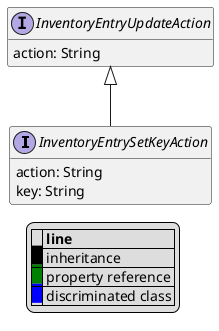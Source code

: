 @startuml

hide empty fields
hide empty methods
legend
|= |= line |
|<back:black>   </back>| inheritance |
|<back:green>   </back>| property reference |
|<back:blue>   </back>| discriminated class |
endlegend
interface InventoryEntrySetKeyAction [[InventoryEntrySetKeyAction.svg]] extends InventoryEntryUpdateAction {
    action: String
    key: String
}
interface InventoryEntryUpdateAction [[InventoryEntryUpdateAction.svg]]  {
    action: String
}





@enduml
